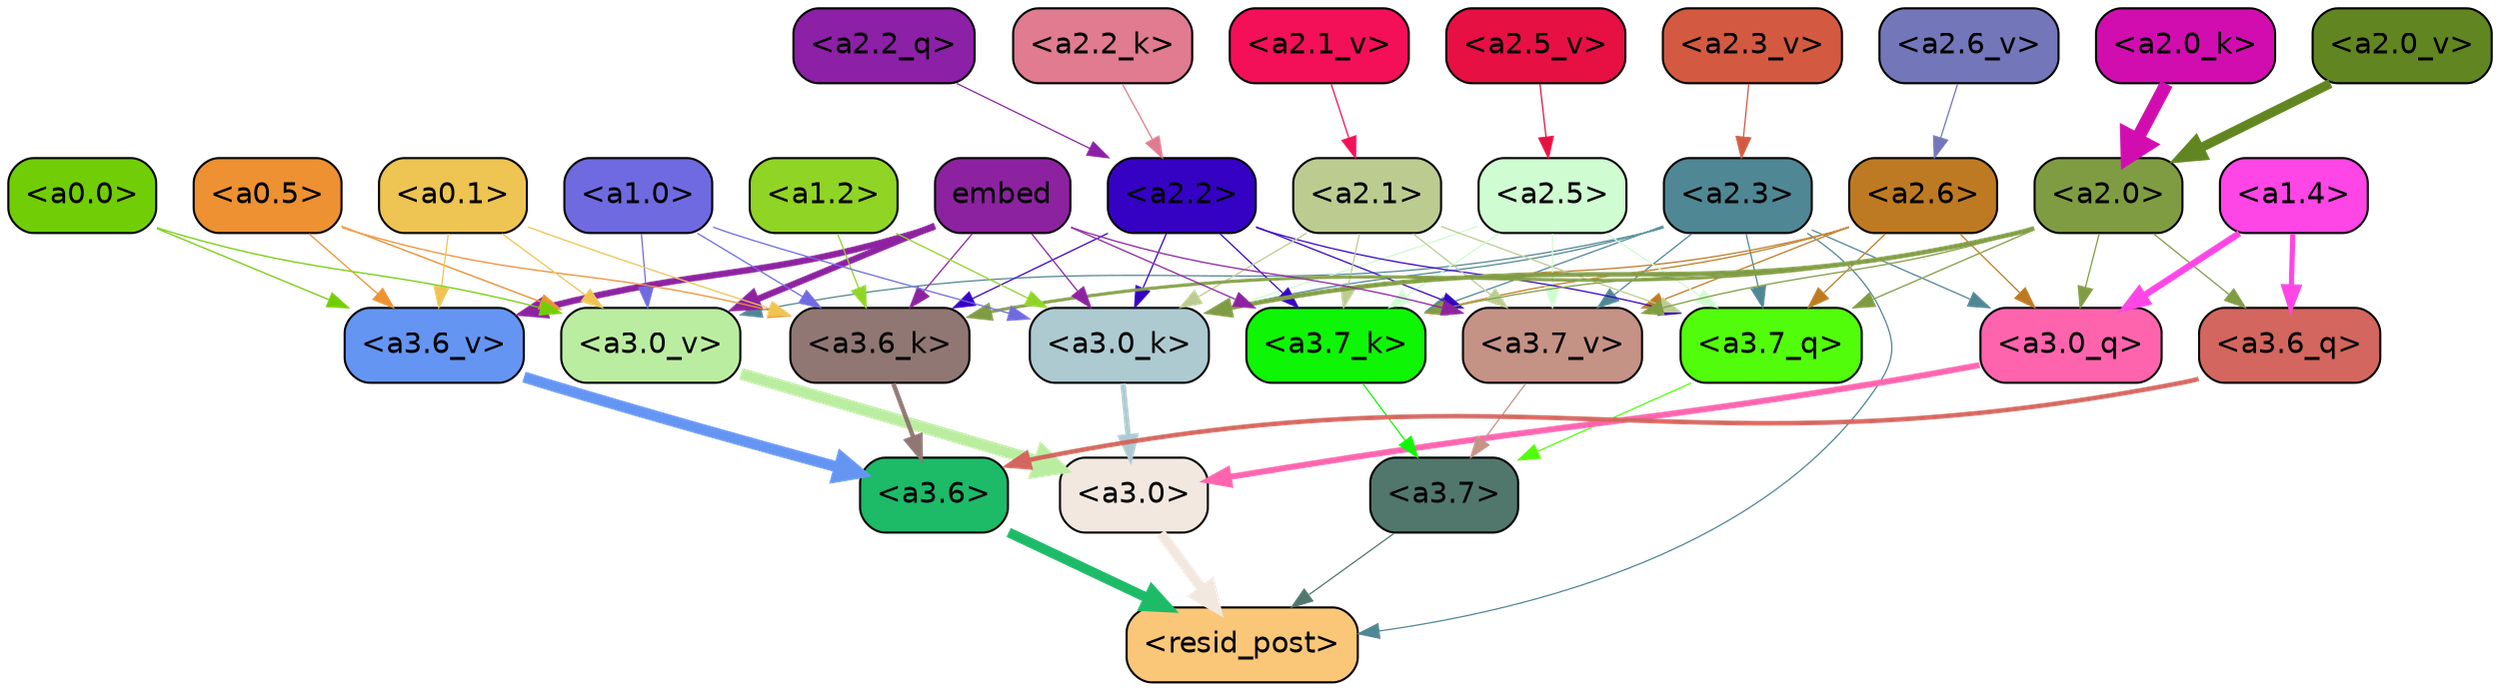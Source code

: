 strict digraph "" {
	graph [bgcolor=transparent,
		layout=dot,
		overlap=false,
		splines=true
	];
	"<a3.7>"	[color=black,
		fillcolor="#51776c",
		fontname=Helvetica,
		shape=box,
		style="filled, rounded"];
	"<resid_post>"	[color=black,
		fillcolor="#fac778",
		fontname=Helvetica,
		shape=box,
		style="filled, rounded"];
	"<a3.7>" -> "<resid_post>"	[color="#51776c",
		penwidth=0.6];
	"<a3.6>"	[color=black,
		fillcolor="#1dba68",
		fontname=Helvetica,
		shape=box,
		style="filled, rounded"];
	"<a3.6>" -> "<resid_post>"	[color="#1dba68",
		penwidth=4.7534414529800415];
	"<a3.0>"	[color=black,
		fillcolor="#f2e8e0",
		fontname=Helvetica,
		shape=box,
		style="filled, rounded"];
	"<a3.0>" -> "<resid_post>"	[color="#f2e8e0",
		penwidth=4.898576855659485];
	"<a2.3>"	[color=black,
		fillcolor="#508794",
		fontname=Helvetica,
		shape=box,
		style="filled, rounded"];
	"<a2.3>" -> "<resid_post>"	[color="#508794",
		penwidth=0.6];
	"<a3.7_q>"	[color=black,
		fillcolor="#52fd0c",
		fontname=Helvetica,
		shape=box,
		style="filled, rounded"];
	"<a2.3>" -> "<a3.7_q>"	[color="#508794",
		penwidth=0.6];
	"<a3.0_q>"	[color=black,
		fillcolor="#fe64ad",
		fontname=Helvetica,
		shape=box,
		style="filled, rounded"];
	"<a2.3>" -> "<a3.0_q>"	[color="#508794",
		penwidth=0.6];
	"<a3.7_k>"	[color=black,
		fillcolor="#0ef605",
		fontname=Helvetica,
		shape=box,
		style="filled, rounded"];
	"<a2.3>" -> "<a3.7_k>"	[color="#508794",
		penwidth=0.6];
	"<a3.0_k>"	[color=black,
		fillcolor="#adcad1",
		fontname=Helvetica,
		shape=box,
		style="filled, rounded"];
	"<a2.3>" -> "<a3.0_k>"	[color="#508794",
		penwidth=0.6];
	"<a3.7_v>"	[color=black,
		fillcolor="#c59286",
		fontname=Helvetica,
		shape=box,
		style="filled, rounded"];
	"<a2.3>" -> "<a3.7_v>"	[color="#508794",
		penwidth=0.6];
	"<a3.0_v>"	[color=black,
		fillcolor="#bbeda1",
		fontname=Helvetica,
		shape=box,
		style="filled, rounded"];
	"<a2.3>" -> "<a3.0_v>"	[color="#508794",
		penwidth=0.6];
	"<a3.7_q>" -> "<a3.7>"	[color="#52fd0c",
		penwidth=0.6];
	"<a3.6_q>"	[color=black,
		fillcolor="#d3665e",
		fontname=Helvetica,
		shape=box,
		style="filled, rounded"];
	"<a3.6_q>" -> "<a3.6>"	[color="#d3665e",
		penwidth=2.160832464694977];
	"<a3.0_q>" -> "<a3.0>"	[color="#fe64ad",
		penwidth=2.870753765106201];
	"<a3.7_k>" -> "<a3.7>"	[color="#0ef605",
		penwidth=0.6];
	"<a3.6_k>"	[color=black,
		fillcolor="#907773",
		fontname=Helvetica,
		shape=box,
		style="filled, rounded"];
	"<a3.6_k>" -> "<a3.6>"	[color="#907773",
		penwidth=2.13908451795578];
	"<a3.0_k>" -> "<a3.0>"	[color="#adcad1",
		penwidth=2.520303964614868];
	"<a3.7_v>" -> "<a3.7>"	[color="#c59286",
		penwidth=0.6];
	"<a3.6_v>"	[color=black,
		fillcolor="#6595f3",
		fontname=Helvetica,
		shape=box,
		style="filled, rounded"];
	"<a3.6_v>" -> "<a3.6>"	[color="#6595f3",
		penwidth=5.297133803367615];
	"<a3.0_v>" -> "<a3.0>"	[color="#bbeda1",
		penwidth=5.680712580680847];
	"<a2.6>"	[color=black,
		fillcolor="#be7a22",
		fontname=Helvetica,
		shape=box,
		style="filled, rounded"];
	"<a2.6>" -> "<a3.7_q>"	[color="#be7a22",
		penwidth=0.6];
	"<a2.6>" -> "<a3.0_q>"	[color="#be7a22",
		penwidth=0.6];
	"<a2.6>" -> "<a3.7_k>"	[color="#be7a22",
		penwidth=0.6];
	"<a2.6>" -> "<a3.0_k>"	[color="#be7a22",
		penwidth=0.6];
	"<a2.6>" -> "<a3.7_v>"	[color="#be7a22",
		penwidth=0.6];
	"<a2.5>"	[color=black,
		fillcolor="#cffcd1",
		fontname=Helvetica,
		shape=box,
		style="filled, rounded"];
	"<a2.5>" -> "<a3.7_q>"	[color="#cffcd1",
		penwidth=0.6];
	"<a2.5>" -> "<a3.7_k>"	[color="#cffcd1",
		penwidth=0.6];
	"<a2.5>" -> "<a3.0_k>"	[color="#cffcd1",
		penwidth=0.6];
	"<a2.5>" -> "<a3.7_v>"	[color="#cffcd1",
		penwidth=0.6];
	"<a2.2>"	[color=black,
		fillcolor="#3502c4",
		fontname=Helvetica,
		shape=box,
		style="filled, rounded"];
	"<a2.2>" -> "<a3.7_q>"	[color="#3502c4",
		penwidth=0.6];
	"<a2.2>" -> "<a3.7_k>"	[color="#3502c4",
		penwidth=0.6];
	"<a2.2>" -> "<a3.6_k>"	[color="#3502c4",
		penwidth=0.6];
	"<a2.2>" -> "<a3.0_k>"	[color="#3502c4",
		penwidth=0.6];
	"<a2.2>" -> "<a3.7_v>"	[color="#3502c4",
		penwidth=0.6];
	"<a2.1>"	[color=black,
		fillcolor="#bccc91",
		fontname=Helvetica,
		shape=box,
		style="filled, rounded"];
	"<a2.1>" -> "<a3.7_q>"	[color="#bccc91",
		penwidth=0.6];
	"<a2.1>" -> "<a3.7_k>"	[color="#bccc91",
		penwidth=0.6];
	"<a2.1>" -> "<a3.0_k>"	[color="#bccc91",
		penwidth=0.6];
	"<a2.1>" -> "<a3.7_v>"	[color="#bccc91",
		penwidth=0.6];
	"<a2.0>"	[color=black,
		fillcolor="#809c43",
		fontname=Helvetica,
		shape=box,
		style="filled, rounded"];
	"<a2.0>" -> "<a3.7_q>"	[color="#809c43",
		penwidth=0.6];
	"<a2.0>" -> "<a3.6_q>"	[color="#809c43",
		penwidth=0.6];
	"<a2.0>" -> "<a3.0_q>"	[color="#809c43",
		penwidth=0.6];
	"<a2.0>" -> "<a3.7_k>"	[color="#809c43",
		penwidth=0.6];
	"<a2.0>" -> "<a3.6_k>"	[color="#809c43",
		penwidth=1.4855384826660156];
	"<a2.0>" -> "<a3.0_k>"	[color="#809c43",
		penwidth=2.142689883708954];
	"<a2.0>" -> "<a3.7_v>"	[color="#809c43",
		penwidth=0.6];
	"<a1.4>"	[color=black,
		fillcolor="#fe45e5",
		fontname=Helvetica,
		shape=box,
		style="filled, rounded"];
	"<a1.4>" -> "<a3.6_q>"	[color="#fe45e5",
		penwidth=2.4767253398895264];
	"<a1.4>" -> "<a3.0_q>"	[color="#fe45e5",
		penwidth=3.192750334739685];
	embed	[color=black,
		fillcolor="#8d22a0",
		fontname=Helvetica,
		shape=box,
		style="filled, rounded"];
	embed -> "<a3.7_k>"	[color="#8d22a0",
		penwidth=0.6];
	embed -> "<a3.6_k>"	[color="#8d22a0",
		penwidth=0.6];
	embed -> "<a3.0_k>"	[color="#8d22a0",
		penwidth=0.6015868484973907];
	embed -> "<a3.7_v>"	[color="#8d22a0",
		penwidth=0.6];
	embed -> "<a3.6_v>"	[color="#8d22a0",
		penwidth=3.067279100418091];
	embed -> "<a3.0_v>"	[color="#8d22a0",
		penwidth=3.0891895294189453];
	"<a1.2>"	[color=black,
		fillcolor="#90d426",
		fontname=Helvetica,
		shape=box,
		style="filled, rounded"];
	"<a1.2>" -> "<a3.6_k>"	[color="#90d426",
		penwidth=0.6];
	"<a1.2>" -> "<a3.0_k>"	[color="#90d426",
		penwidth=0.6];
	"<a1.0>"	[color=black,
		fillcolor="#6f6ae0",
		fontname=Helvetica,
		shape=box,
		style="filled, rounded"];
	"<a1.0>" -> "<a3.6_k>"	[color="#6f6ae0",
		penwidth=0.6];
	"<a1.0>" -> "<a3.0_k>"	[color="#6f6ae0",
		penwidth=0.6];
	"<a1.0>" -> "<a3.0_v>"	[color="#6f6ae0",
		penwidth=0.6];
	"<a0.5>"	[color=black,
		fillcolor="#ed9132",
		fontname=Helvetica,
		shape=box,
		style="filled, rounded"];
	"<a0.5>" -> "<a3.6_k>"	[color="#ed9132",
		penwidth=0.6];
	"<a0.5>" -> "<a3.6_v>"	[color="#ed9132",
		penwidth=0.6];
	"<a0.5>" -> "<a3.0_v>"	[color="#ed9132",
		penwidth=0.6549575447570533];
	"<a0.1>"	[color=black,
		fillcolor="#eec453",
		fontname=Helvetica,
		shape=box,
		style="filled, rounded"];
	"<a0.1>" -> "<a3.6_k>"	[color="#eec453",
		penwidth=0.6];
	"<a0.1>" -> "<a3.6_v>"	[color="#eec453",
		penwidth=0.6];
	"<a0.1>" -> "<a3.0_v>"	[color="#eec453",
		penwidth=0.6];
	"<a0.0>"	[color=black,
		fillcolor="#71ce06",
		fontname=Helvetica,
		shape=box,
		style="filled, rounded"];
	"<a0.0>" -> "<a3.6_v>"	[color="#71ce06",
		penwidth=0.6];
	"<a0.0>" -> "<a3.0_v>"	[color="#71ce06",
		penwidth=0.6];
	"<a2.2_q>"	[color=black,
		fillcolor="#8c20a6",
		fontname=Helvetica,
		shape=box,
		style="filled, rounded"];
	"<a2.2_q>" -> "<a2.2>"	[color="#8c20a6",
		penwidth=0.6];
	"<a2.2_k>"	[color=black,
		fillcolor="#e07b90",
		fontname=Helvetica,
		shape=box,
		style="filled, rounded"];
	"<a2.2_k>" -> "<a2.2>"	[color="#e07b90",
		penwidth=0.6];
	"<a2.0_k>"	[color=black,
		fillcolor="#d20db0",
		fontname=Helvetica,
		shape=box,
		style="filled, rounded"];
	"<a2.0_k>" -> "<a2.0>"	[color="#d20db0",
		penwidth=6.397904872894287];
	"<a2.6_v>"	[color=black,
		fillcolor="#7376b8",
		fontname=Helvetica,
		shape=box,
		style="filled, rounded"];
	"<a2.6_v>" -> "<a2.6>"	[color="#7376b8",
		penwidth=0.6];
	"<a2.5_v>"	[color=black,
		fillcolor="#e61043",
		fontname=Helvetica,
		shape=box,
		style="filled, rounded"];
	"<a2.5_v>" -> "<a2.5>"	[color="#e61043",
		penwidth=0.6];
	"<a2.3_v>"	[color=black,
		fillcolor="#d35a41",
		fontname=Helvetica,
		shape=box,
		style="filled, rounded"];
	"<a2.3_v>" -> "<a2.3>"	[color="#d35a41",
		penwidth=0.6];
	"<a2.1_v>"	[color=black,
		fillcolor="#f31058",
		fontname=Helvetica,
		shape=box,
		style="filled, rounded"];
	"<a2.1_v>" -> "<a2.1>"	[color="#f31058",
		penwidth=0.6];
	"<a2.0_v>"	[color=black,
		fillcolor="#618520",
		fontname=Helvetica,
		shape=box,
		style="filled, rounded"];
	"<a2.0_v>" -> "<a2.0>"	[color="#618520",
		penwidth=4.48047137260437];
}
